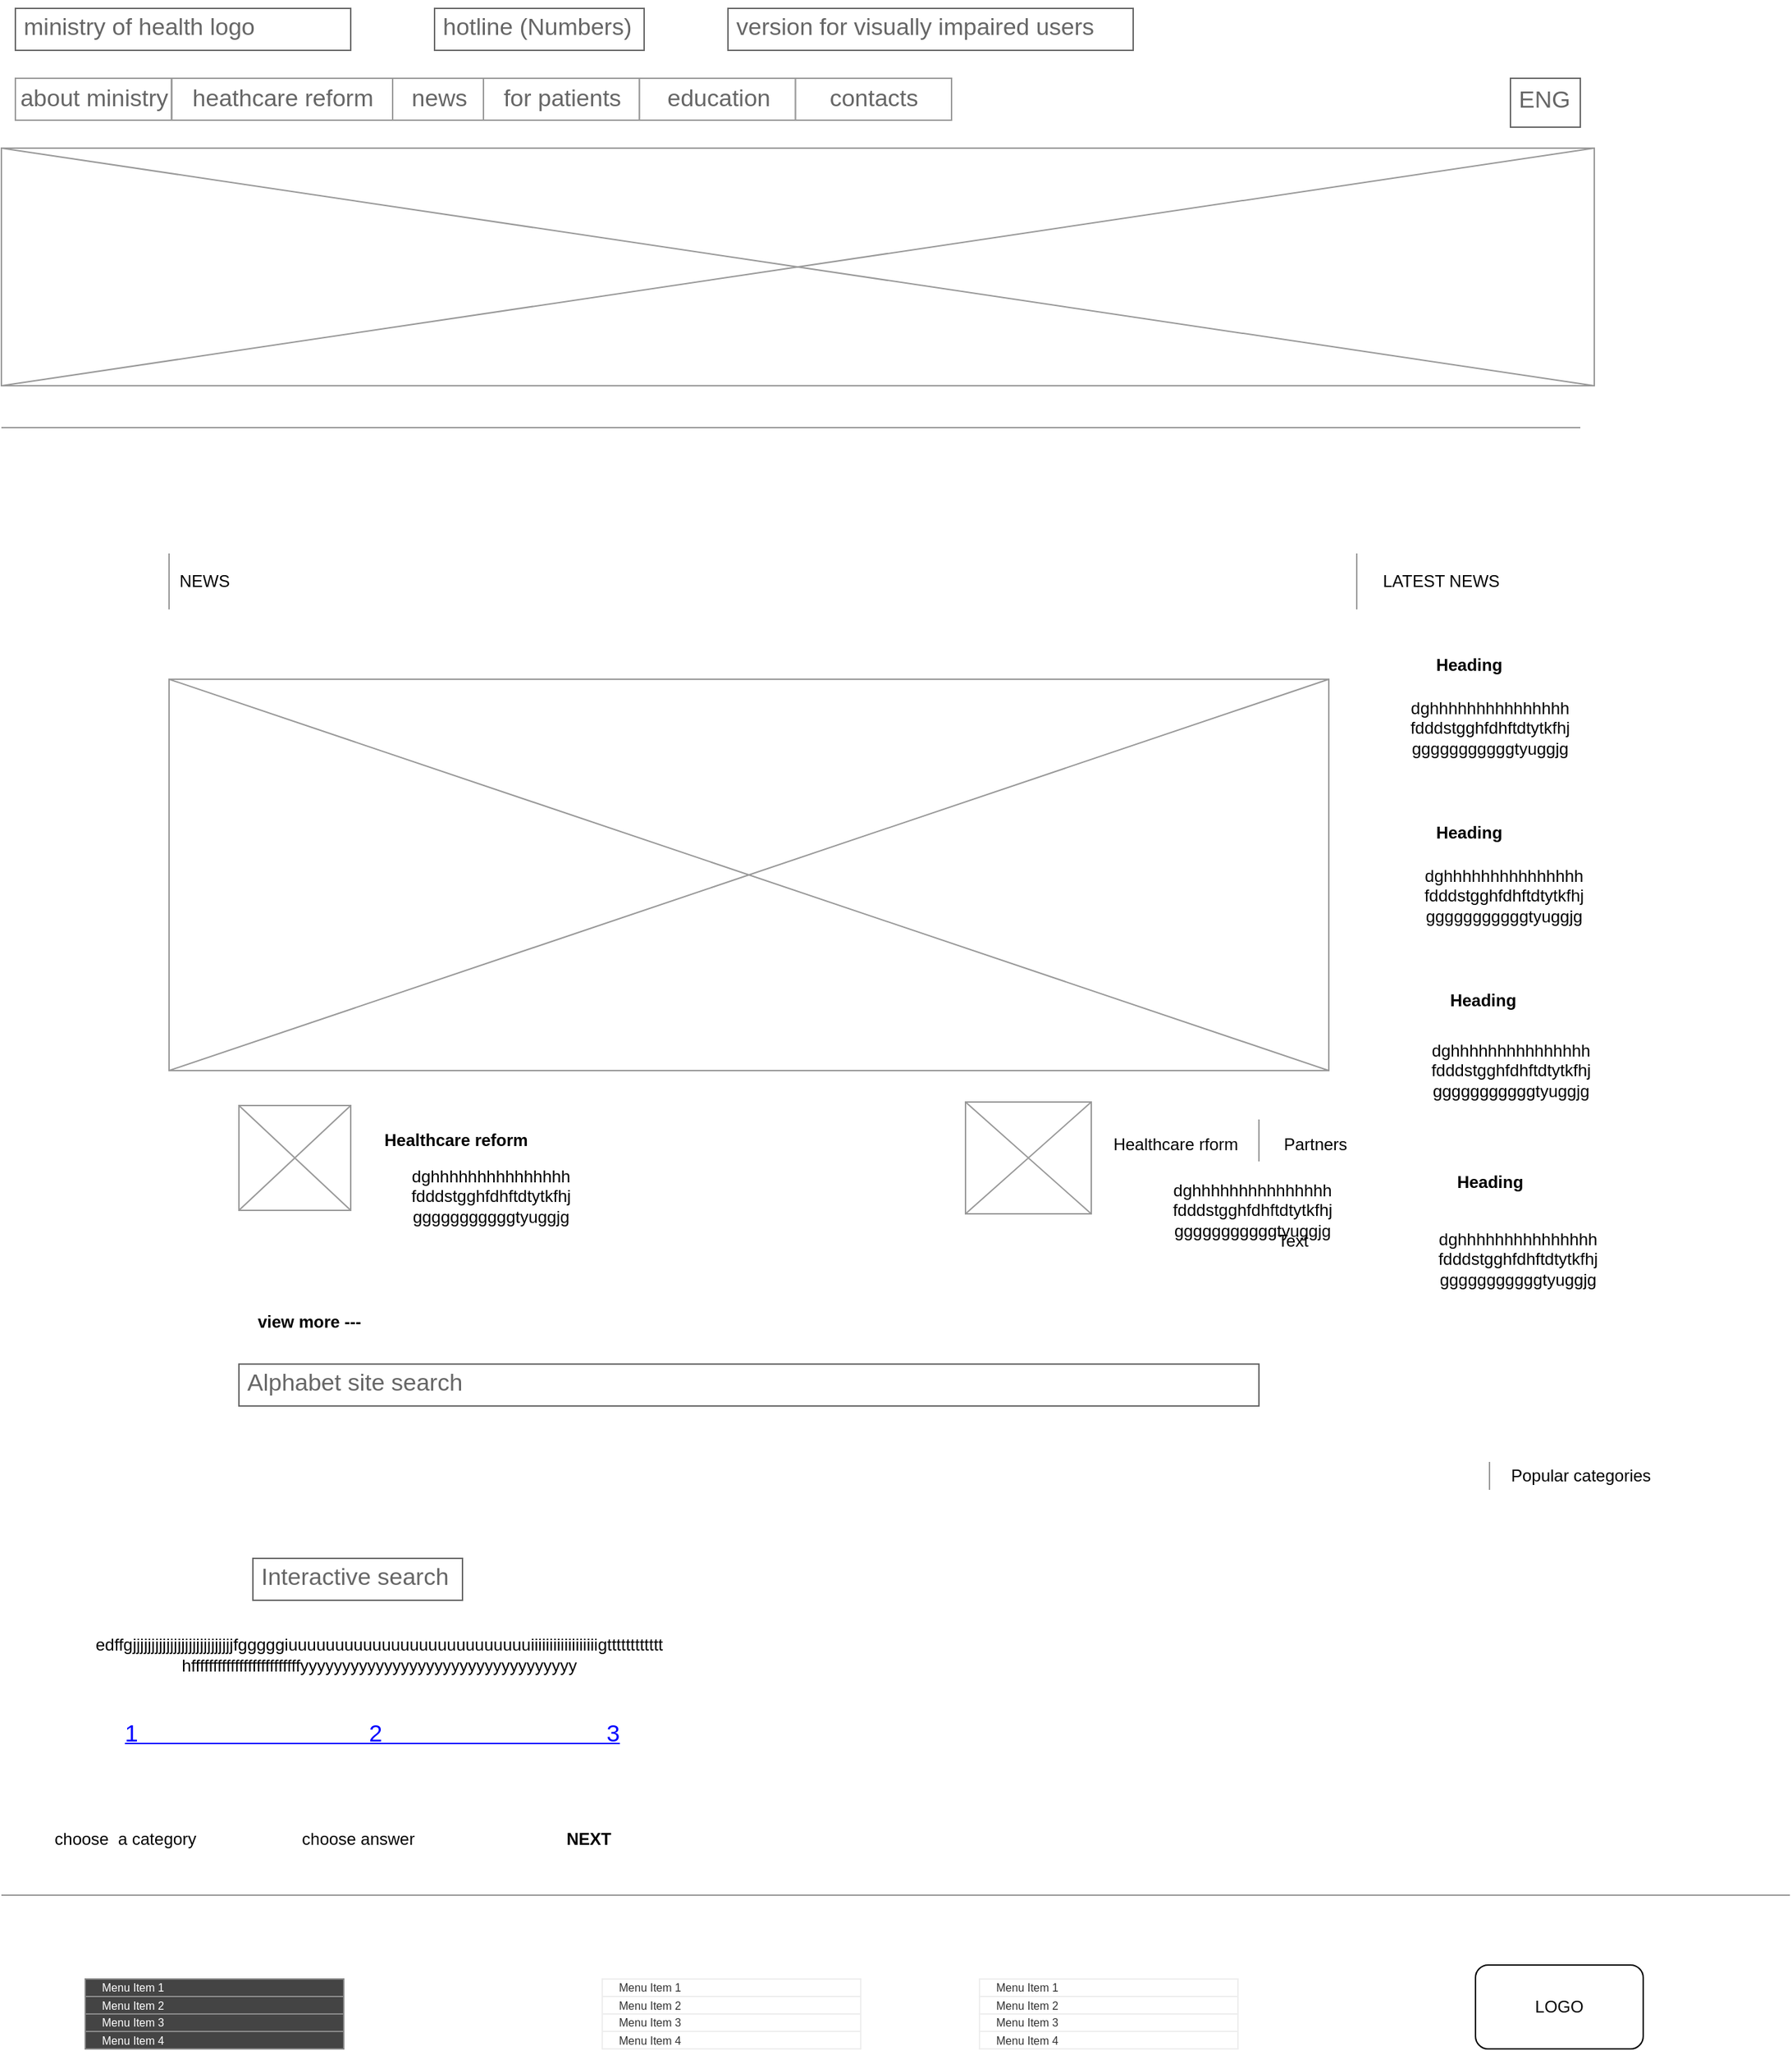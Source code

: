 <mxfile version="12.3.8" type="github" pages="1"><diagram id="qrm_pwaHL8_MbcOhw7pP" name="Page-1"><mxGraphModel dx="1019" dy="560" grid="1" gridSize="10" guides="1" tooltips="1" connect="1" arrows="1" fold="1" page="1" pageScale="1" pageWidth="850" pageHeight="1100" math="0" shadow="0"><root><mxCell id="0"/><mxCell id="1" parent="0"/><mxCell id="DoJSB6yX683I5UF5Hmhq-1" value="ministry of health logo" style="strokeWidth=1;shadow=0;dashed=0;align=center;html=1;shape=mxgraph.mockup.text.textBox;fontColor=#666666;align=left;fontSize=17;spacingLeft=4;spacingTop=-3;strokeColor=#666666;mainText=" vertex="1" parent="1"><mxGeometry x="20" y="20" width="240" height="30" as="geometry"/></mxCell><mxCell id="DoJSB6yX683I5UF5Hmhq-6" value="hotline (Numbers)" style="strokeWidth=1;shadow=0;dashed=0;align=center;html=1;shape=mxgraph.mockup.text.textBox;fontColor=#666666;align=left;fontSize=17;spacingLeft=4;spacingTop=-3;strokeColor=#666666;mainText=" vertex="1" parent="1"><mxGeometry x="320" y="20" width="150" height="30" as="geometry"/></mxCell><mxCell id="DoJSB6yX683I5UF5Hmhq-7" value="version for visually impaired users" style="strokeWidth=1;shadow=0;dashed=0;align=center;html=1;shape=mxgraph.mockup.text.textBox;fontColor=#666666;align=left;fontSize=17;spacingLeft=4;spacingTop=-3;strokeColor=#666666;mainText=" vertex="1" parent="1"><mxGeometry x="530" y="20" width="290" height="30" as="geometry"/></mxCell><mxCell id="DoJSB6yX683I5UF5Hmhq-8" value="" style="shape=image;html=1;verticalAlign=top;verticalLabelPosition=bottom;labelBackgroundColor=#ffffff;imageAspect=0;aspect=fixed;image=https://cdn4.iconfinder.com/data/icons/social-media-2110/64/Facebook-01-128.png" vertex="1" parent="1"><mxGeometry x="870" y="18" width="30" height="30" as="geometry"/></mxCell><mxCell id="DoJSB6yX683I5UF5Hmhq-9" value="" style="shape=image;html=1;verticalAlign=top;verticalLabelPosition=bottom;labelBackgroundColor=#ffffff;imageAspect=0;aspect=fixed;image=https://cdn4.iconfinder.com/data/icons/social-media-2110/64/YouTube-01-128.png" vertex="1" parent="1"><mxGeometry x="910" y="18" width="32" height="32" as="geometry"/></mxCell><mxCell id="DoJSB6yX683I5UF5Hmhq-10" value="" style="shape=image;html=1;verticalAlign=top;verticalLabelPosition=bottom;labelBackgroundColor=#ffffff;imageAspect=0;aspect=fixed;image=https://cdn4.iconfinder.com/data/icons/social-media-2110/64/Twitter-01-128.png" vertex="1" parent="1"><mxGeometry x="950" y="18" width="30" height="30" as="geometry"/></mxCell><mxCell id="DoJSB6yX683I5UF5Hmhq-20" value="" style="strokeWidth=1;shadow=0;dashed=0;align=center;html=1;shape=mxgraph.mockup.forms.rrect;rSize=0;strokeColor=#999999;" vertex="1" parent="1"><mxGeometry x="20" y="70" width="670" height="30" as="geometry"/></mxCell><mxCell id="DoJSB6yX683I5UF5Hmhq-21" value="about ministry" style="strokeColor=inherit;fillColor=inherit;gradientColor=inherit;strokeWidth=1;shadow=0;dashed=0;align=center;html=1;shape=mxgraph.mockup.forms.rrect;rSize=0;fontSize=17;fontColor=#666666;" vertex="1" parent="DoJSB6yX683I5UF5Hmhq-20"><mxGeometry width="111.667" height="30" as="geometry"/></mxCell><mxCell id="DoJSB6yX683I5UF5Hmhq-22" value="heathcare reform" style="strokeColor=inherit;fillColor=inherit;gradientColor=inherit;strokeWidth=1;shadow=0;dashed=0;align=center;html=1;shape=mxgraph.mockup.forms.rrect;rSize=0;fontSize=17;fontColor=#666666;" vertex="1" parent="DoJSB6yX683I5UF5Hmhq-20"><mxGeometry x="112" width="158" height="30" as="geometry"/></mxCell><mxCell id="DoJSB6yX683I5UF5Hmhq-23" value="news" style="strokeColor=inherit;fillColor=inherit;gradientColor=inherit;strokeWidth=1;shadow=0;dashed=0;align=center;html=1;shape=mxgraph.mockup.forms.rrect;rSize=0;fontSize=17;fontColor=#666666;" vertex="1" parent="DoJSB6yX683I5UF5Hmhq-20"><mxGeometry x="270" width="65" height="30" as="geometry"/></mxCell><mxCell id="DoJSB6yX683I5UF5Hmhq-24" value="for patients" style="strokeColor=inherit;fillColor=inherit;gradientColor=inherit;strokeWidth=1;shadow=0;dashed=0;align=center;html=1;shape=mxgraph.mockup.forms.rrect;rSize=0;fontSize=17;fontColor=#666666;" vertex="1" parent="DoJSB6yX683I5UF5Hmhq-20"><mxGeometry x="335" width="111.667" height="30" as="geometry"/></mxCell><mxCell id="DoJSB6yX683I5UF5Hmhq-25" value="education" style="strokeColor=inherit;fillColor=inherit;gradientColor=inherit;strokeWidth=1;shadow=0;dashed=0;align=center;html=1;shape=mxgraph.mockup.forms.rrect;rSize=0;fontSize=17;fontColor=#666666;" vertex="1" parent="DoJSB6yX683I5UF5Hmhq-20"><mxGeometry x="446.667" width="111.667" height="30" as="geometry"/></mxCell><mxCell id="DoJSB6yX683I5UF5Hmhq-26" value="contacts" style="strokeColor=inherit;fillColor=inherit;gradientColor=inherit;strokeWidth=1;shadow=0;dashed=0;align=center;html=1;shape=mxgraph.mockup.forms.rrect;rSize=0;fontSize=17;fontColor=#666666;" vertex="1" parent="DoJSB6yX683I5UF5Hmhq-20"><mxGeometry x="558.333" width="111.667" height="30" as="geometry"/></mxCell><mxCell id="DoJSB6yX683I5UF5Hmhq-27" value="" style="shape=image;html=1;verticalAlign=top;verticalLabelPosition=bottom;labelBackgroundColor=#ffffff;imageAspect=0;aspect=fixed;image=https://cdn1.iconfinder.com/data/icons/hawcons/32/698838-icon-111-search-128.png" vertex="1" parent="1"><mxGeometry x="1080" y="14" width="42" height="42" as="geometry"/></mxCell><mxCell id="DoJSB6yX683I5UF5Hmhq-28" value="ENG&amp;nbsp;" style="strokeWidth=1;shadow=0;dashed=0;align=center;html=1;shape=mxgraph.mockup.text.textBox;fontColor=#666666;align=left;fontSize=17;spacingLeft=4;spacingTop=-3;strokeColor=#666666;mainText=" vertex="1" parent="1"><mxGeometry x="1090" y="70" width="50" height="35" as="geometry"/></mxCell><mxCell id="DoJSB6yX683I5UF5Hmhq-29" value="" style="verticalLabelPosition=bottom;shadow=0;dashed=0;align=center;html=1;verticalAlign=top;strokeWidth=1;shape=mxgraph.mockup.markup.line;strokeColor=#999999;" vertex="1" parent="1"><mxGeometry x="10" y="110" width="1140" height="20" as="geometry"/></mxCell><mxCell id="DoJSB6yX683I5UF5Hmhq-30" value="" style="verticalLabelPosition=bottom;shadow=0;dashed=0;align=center;html=1;verticalAlign=top;strokeWidth=1;shape=mxgraph.mockup.graphics.simpleIcon;strokeColor=#999999;" vertex="1" parent="1"><mxGeometry x="10" y="120" width="1140" height="170" as="geometry"/></mxCell><mxCell id="DoJSB6yX683I5UF5Hmhq-32" value="" style="verticalLabelPosition=bottom;shadow=0;dashed=0;align=center;html=1;verticalAlign=top;strokeWidth=1;shape=mxgraph.mockup.markup.line;strokeColor=#999999;" vertex="1" parent="1"><mxGeometry x="10" y="310" width="1130" height="20" as="geometry"/></mxCell><mxCell id="DoJSB6yX683I5UF5Hmhq-33" value="" style="verticalLabelPosition=bottom;shadow=0;dashed=0;align=center;html=1;verticalAlign=top;strokeWidth=1;shape=mxgraph.mockup.markup.line;strokeColor=#999999;direction=north;" vertex="1" parent="1"><mxGeometry x="120" y="410" width="20" height="40" as="geometry"/></mxCell><mxCell id="DoJSB6yX683I5UF5Hmhq-36" value="NEWS" style="text;html=1;resizable=0;autosize=1;align=center;verticalAlign=middle;points=[];fillColor=none;strokeColor=none;rounded=0;" vertex="1" parent="1"><mxGeometry x="130" y="420" width="50" height="20" as="geometry"/></mxCell><mxCell id="DoJSB6yX683I5UF5Hmhq-39" value="" style="verticalLabelPosition=bottom;shadow=0;dashed=0;align=center;html=1;verticalAlign=top;strokeWidth=1;shape=mxgraph.mockup.markup.line;strokeColor=#999999;direction=north;" vertex="1" parent="1"><mxGeometry x="970" y="410" width="20" height="40" as="geometry"/></mxCell><mxCell id="DoJSB6yX683I5UF5Hmhq-40" value="LATEST NEWS" style="text;html=1;resizable=0;autosize=1;align=center;verticalAlign=middle;points=[];fillColor=none;strokeColor=none;rounded=0;" vertex="1" parent="1"><mxGeometry x="990" y="420" width="100" height="20" as="geometry"/></mxCell><mxCell id="DoJSB6yX683I5UF5Hmhq-41" value="" style="verticalLabelPosition=bottom;shadow=0;dashed=0;align=center;html=1;verticalAlign=top;strokeWidth=1;shape=mxgraph.mockup.graphics.simpleIcon;strokeColor=#999999;" vertex="1" parent="1"><mxGeometry x="130" y="500" width="830" height="280" as="geometry"/></mxCell><mxCell id="DoJSB6yX683I5UF5Hmhq-43" value="Heading" style="text;html=1;resizable=0;autosize=1;align=center;verticalAlign=middle;points=[];fillColor=none;strokeColor=none;rounded=0;fontStyle=1" vertex="1" parent="1"><mxGeometry x="1030" y="480" width="60" height="20" as="geometry"/></mxCell><mxCell id="DoJSB6yX683I5UF5Hmhq-57" value="dghhhhhhhhhhhhhhh&lt;br&gt;fdddstgghfdhftdtytkfhj&lt;br&gt;gggggggggggtyuggjg&lt;br&gt;" style="text;html=1;resizable=0;autosize=1;align=center;verticalAlign=middle;points=[];fillColor=none;strokeColor=none;rounded=0;" vertex="1" parent="1"><mxGeometry x="1010" y="510" width="130" height="50" as="geometry"/></mxCell><mxCell id="DoJSB6yX683I5UF5Hmhq-58" value="&lt;b&gt;Heading&lt;/b&gt;" style="text;html=1;resizable=0;autosize=1;align=center;verticalAlign=middle;points=[];fillColor=none;strokeColor=none;rounded=0;" vertex="1" parent="1"><mxGeometry x="1030" y="600" width="60" height="20" as="geometry"/></mxCell><mxCell id="DoJSB6yX683I5UF5Hmhq-59" value="&lt;b&gt;Heading&lt;/b&gt;" style="text;html=1;resizable=0;autosize=1;align=center;verticalAlign=middle;points=[];fillColor=none;strokeColor=none;rounded=0;" vertex="1" parent="1"><mxGeometry x="1040" y="720" width="60" height="20" as="geometry"/></mxCell><mxCell id="DoJSB6yX683I5UF5Hmhq-61" value="dghhhhhhhhhhhhhhh&lt;br&gt;fdddstgghfdhftdtytkfhj&lt;br&gt;gggggggggggtyuggjg" style="text;html=1;resizable=0;autosize=1;align=center;verticalAlign=middle;points=[];fillColor=none;strokeColor=none;rounded=0;" vertex="1" parent="1"><mxGeometry x="1020" y="630" width="130" height="50" as="geometry"/></mxCell><mxCell id="DoJSB6yX683I5UF5Hmhq-63" value="dghhhhhhhhhhhhhhh&lt;br&gt;fdddstgghfdhftdtytkfhj&lt;br&gt;gggggggggggtyuggjg" style="text;html=1;align=center;verticalAlign=middle;resizable=0;points=[];;autosize=1;" vertex="1" parent="1"><mxGeometry x="1025" y="755" width="130" height="50" as="geometry"/></mxCell><mxCell id="DoJSB6yX683I5UF5Hmhq-64" value="&lt;b&gt;Heading&lt;/b&gt;" style="text;html=1;resizable=0;autosize=1;align=center;verticalAlign=middle;points=[];fillColor=none;strokeColor=none;rounded=0;" vertex="1" parent="1"><mxGeometry x="1045" y="850" width="60" height="20" as="geometry"/></mxCell><mxCell id="DoJSB6yX683I5UF5Hmhq-67" value="dghhhhhhhhhhhhhhh&lt;br&gt;fdddstgghfdhftdtytkfhj&lt;br&gt;gggggggggggtyuggjg" style="text;html=1;resizable=0;autosize=1;align=center;verticalAlign=middle;points=[];fillColor=none;strokeColor=none;rounded=0;" vertex="1" parent="1"><mxGeometry x="1030" y="890" width="130" height="50" as="geometry"/></mxCell><mxCell id="DoJSB6yX683I5UF5Hmhq-68" value="&lt;b&gt;Healthcare reform&lt;/b&gt;" style="text;html=1;resizable=0;autosize=1;align=center;verticalAlign=middle;points=[];fillColor=none;strokeColor=none;rounded=0;" vertex="1" parent="1"><mxGeometry x="275" y="820" width="120" height="20" as="geometry"/></mxCell><mxCell id="DoJSB6yX683I5UF5Hmhq-69" value="" style="verticalLabelPosition=bottom;shadow=0;dashed=0;align=center;html=1;verticalAlign=top;strokeWidth=1;shape=mxgraph.mockup.graphics.simpleIcon;strokeColor=#999999;" vertex="1" parent="1"><mxGeometry x="180" y="805" width="80" height="75" as="geometry"/></mxCell><mxCell id="DoJSB6yX683I5UF5Hmhq-70" value="dghhhhhhhhhhhhhhh&lt;br&gt;fdddstgghfdhftdtytkfhj&lt;br&gt;gggggggggggtyuggjg" style="text;html=1;resizable=0;autosize=1;align=center;verticalAlign=middle;points=[];fillColor=none;strokeColor=none;rounded=0;" vertex="1" parent="1"><mxGeometry x="295" y="845" width="130" height="50" as="geometry"/></mxCell><mxCell id="DoJSB6yX683I5UF5Hmhq-71" value="Healthcare rform" style="text;html=1;align=center;verticalAlign=middle;resizable=0;points=[];;autosize=1;" vertex="1" parent="1"><mxGeometry x="800" y="822.5" width="100" height="20" as="geometry"/></mxCell><mxCell id="DoJSB6yX683I5UF5Hmhq-72" value="" style="verticalLabelPosition=bottom;shadow=0;dashed=0;align=center;html=1;verticalAlign=top;strokeWidth=1;shape=mxgraph.mockup.markup.line;strokeColor=#999999;direction=north;" vertex="1" parent="1"><mxGeometry x="900" y="815" width="20" height="30" as="geometry"/></mxCell><mxCell id="DoJSB6yX683I5UF5Hmhq-75" value="Partners" style="text;html=1;resizable=0;autosize=1;align=center;verticalAlign=middle;points=[];fillColor=none;strokeColor=none;rounded=0;" vertex="1" parent="1"><mxGeometry x="920" y="822.5" width="60" height="20" as="geometry"/></mxCell><mxCell id="DoJSB6yX683I5UF5Hmhq-80" value="dghhhhhhhhhhhhhhh&lt;br&gt;fdddstgghfdhftdtytkfhj&lt;br&gt;gggggggggggtyuggjg" style="text;html=1;resizable=0;autosize=1;align=center;verticalAlign=middle;points=[];fillColor=none;strokeColor=none;rounded=0;" vertex="1" parent="1"><mxGeometry x="840" y="855" width="130" height="50" as="geometry"/></mxCell><mxCell id="DoJSB6yX683I5UF5Hmhq-81" value="Text" style="text;html=1;align=center;verticalAlign=middle;resizable=0;points=[];;autosize=1;" vertex="1" parent="1"><mxGeometry x="914" y="892" width="40" height="20" as="geometry"/></mxCell><mxCell id="DoJSB6yX683I5UF5Hmhq-82" value="" style="verticalLabelPosition=bottom;shadow=0;dashed=0;align=center;html=1;verticalAlign=top;strokeWidth=1;shape=mxgraph.mockup.graphics.simpleIcon;strokeColor=#999999;" vertex="1" parent="1"><mxGeometry x="700" y="802.5" width="90" height="80" as="geometry"/></mxCell><mxCell id="DoJSB6yX683I5UF5Hmhq-83" value="&lt;b&gt;view more ---&lt;/b&gt;" style="text;html=1;resizable=0;autosize=1;align=center;verticalAlign=middle;points=[];fillColor=none;strokeColor=none;rounded=0;" vertex="1" parent="1"><mxGeometry x="185" y="950" width="90" height="20" as="geometry"/></mxCell><mxCell id="DoJSB6yX683I5UF5Hmhq-84" value="Alphabet site search&amp;nbsp;" style="strokeWidth=1;shadow=0;dashed=0;align=center;html=1;shape=mxgraph.mockup.text.textBox;fontColor=#666666;align=left;fontSize=17;spacingLeft=4;spacingTop=-3;strokeColor=#666666;mainText=" vertex="1" parent="1"><mxGeometry x="180" y="990" width="730" height="30" as="geometry"/></mxCell><mxCell id="DoJSB6yX683I5UF5Hmhq-85" value="" style="shape=image;html=1;verticalAlign=top;verticalLabelPosition=bottom;labelBackgroundColor=#ffffff;imageAspect=0;aspect=fixed;image=https://cdn3.iconfinder.com/data/icons/tango-icon-library/48/system-search-128.png" vertex="1" parent="1"><mxGeometry x="875" y="987.5" width="35" height="35" as="geometry"/></mxCell><mxCell id="DoJSB6yX683I5UF5Hmhq-92" value="" style="shape=image;html=1;verticalAlign=top;verticalLabelPosition=bottom;labelBackgroundColor=#ffffff;imageAspect=0;aspect=fixed;image=https://cdn4.iconfinder.com/data/icons/evil-icons-user-interface/64/menu-128.png" vertex="1" parent="1"><mxGeometry x="1060" y="1080" width="170" height="170" as="geometry"/></mxCell><mxCell id="DoJSB6yX683I5UF5Hmhq-95" value="" style="verticalLabelPosition=bottom;shadow=0;dashed=0;align=center;html=1;verticalAlign=top;strokeWidth=1;shape=mxgraph.mockup.markup.line;strokeColor=#999999;direction=north;" vertex="1" parent="1"><mxGeometry x="1065" y="1060" width="20" height="20" as="geometry"/></mxCell><mxCell id="DoJSB6yX683I5UF5Hmhq-96" value="Popular categories" style="text;html=1;resizable=0;autosize=1;align=center;verticalAlign=middle;points=[];fillColor=none;strokeColor=none;rounded=0;" vertex="1" parent="1"><mxGeometry x="1080" y="1060" width="120" height="20" as="geometry"/></mxCell><mxCell id="DoJSB6yX683I5UF5Hmhq-99" value="Interactive search&amp;nbsp;" style="strokeWidth=1;shadow=0;dashed=0;align=center;html=1;shape=mxgraph.mockup.text.textBox;fontColor=#666666;align=left;fontSize=17;spacingLeft=4;spacingTop=-3;strokeColor=#666666;mainText=" vertex="1" parent="1"><mxGeometry x="190" y="1129" width="150" height="30" as="geometry"/></mxCell><mxCell id="DoJSB6yX683I5UF5Hmhq-100" value="edffgjjjjjjjjjjjjjjjjjjjjjjjjjjjfgggggiuuuuuuuuuuuuuuuuuuuuuuuuuuiiiiiiiiiiiiiiiiiigtttttttttttt&lt;br&gt;hfffffffffffffffffffffffffyyyyyyyyyyyyyyyyyyyyyyyyyyyyyyyyy" style="text;html=1;resizable=0;autosize=1;align=center;verticalAlign=middle;points=[];fillColor=none;strokeColor=none;rounded=0;" vertex="1" parent="1"><mxGeometry x="70" y="1183" width="420" height="30" as="geometry"/></mxCell><mxCell id="DoJSB6yX683I5UF5Hmhq-101" value="1&amp;nbsp; &amp;nbsp; &amp;nbsp; &amp;nbsp; &amp;nbsp; &amp;nbsp; &amp;nbsp; &amp;nbsp; &amp;nbsp; &amp;nbsp; &amp;nbsp; &amp;nbsp; &amp;nbsp; &amp;nbsp; &amp;nbsp; &amp;nbsp; &amp;nbsp; &amp;nbsp;2&amp;nbsp; &amp;nbsp; &amp;nbsp; &amp;nbsp; &amp;nbsp; &amp;nbsp; &amp;nbsp; &amp;nbsp; &amp;nbsp; &amp;nbsp; &amp;nbsp; &amp;nbsp; &amp;nbsp; &amp;nbsp; &amp;nbsp; &amp;nbsp; &amp;nbsp; 3" style="strokeWidth=1;shadow=0;dashed=0;align=center;html=1;shape=mxgraph.mockup.text.alphanumeric;linkText=;html=1;fontStyle=4;fontSize=17;fontColor=#0000ff;" vertex="1" parent="1"><mxGeometry x="50" y="1230" width="450" height="50" as="geometry"/></mxCell><mxCell id="DoJSB6yX683I5UF5Hmhq-102" value="choose&amp;nbsp; a category&amp;nbsp;" style="text;html=1;resizable=0;autosize=1;align=center;verticalAlign=middle;points=[];fillColor=none;strokeColor=none;rounded=0;" vertex="1" parent="1"><mxGeometry x="40" y="1320" width="120" height="20" as="geometry"/></mxCell><mxCell id="DoJSB6yX683I5UF5Hmhq-103" value="choose answer" style="text;html=1;resizable=0;autosize=1;align=center;verticalAlign=middle;points=[];fillColor=none;strokeColor=none;rounded=0;" vertex="1" parent="1"><mxGeometry x="215" y="1320" width="100" height="20" as="geometry"/></mxCell><mxCell id="DoJSB6yX683I5UF5Hmhq-104" value="&lt;b&gt;NEXT&lt;/b&gt;" style="text;html=1;resizable=0;autosize=1;align=center;verticalAlign=middle;points=[];fillColor=none;strokeColor=none;rounded=0;" vertex="1" parent="1"><mxGeometry x="405" y="1320" width="50" height="20" as="geometry"/></mxCell><mxCell id="DoJSB6yX683I5UF5Hmhq-105" value="" style="verticalLabelPosition=bottom;shadow=0;dashed=0;align=center;html=1;verticalAlign=top;strokeWidth=1;shape=mxgraph.mockup.markup.line;strokeColor=#999999;" vertex="1" parent="1"><mxGeometry x="10" y="1360" width="1280" height="20" as="geometry"/></mxCell><mxCell id="DoJSB6yX683I5UF5Hmhq-106" value="" style="strokeWidth=1;html=1;shadow=0;dashed=0;shape=mxgraph.android.rrect;rSize=0;strokeColor=#888888;fillColor=#444444;" vertex="1" parent="1"><mxGeometry x="70" y="1430" width="185" height="50" as="geometry"/></mxCell><mxCell id="DoJSB6yX683I5UF5Hmhq-107" value="Menu Item 1" style="strokeColor=inherit;fillColor=inherit;gradientColor=inherit;strokeWidth=1;html=1;shadow=0;dashed=0;shape=mxgraph.android.rrect;rSize=0;align=left;spacingLeft=10;fontSize=8;fontColor=#ffffff;" vertex="1" parent="DoJSB6yX683I5UF5Hmhq-106"><mxGeometry width="185" height="12.5" as="geometry"/></mxCell><mxCell id="DoJSB6yX683I5UF5Hmhq-108" value="Menu Item 2" style="strokeColor=inherit;fillColor=inherit;gradientColor=inherit;strokeWidth=1;html=1;shadow=0;dashed=0;shape=mxgraph.android.rrect;rSize=0;align=left;spacingLeft=10;fontSize=8;fontColor=#ffffff;" vertex="1" parent="DoJSB6yX683I5UF5Hmhq-106"><mxGeometry y="12.5" width="185" height="12.5" as="geometry"/></mxCell><mxCell id="DoJSB6yX683I5UF5Hmhq-109" value="Menu Item 3" style="strokeColor=inherit;fillColor=inherit;gradientColor=inherit;strokeWidth=1;html=1;shadow=0;dashed=0;shape=mxgraph.android.rrect;rSize=0;align=left;spacingLeft=10;fontSize=8;fontColor=#ffffff;" vertex="1" parent="DoJSB6yX683I5UF5Hmhq-106"><mxGeometry y="25" width="185" height="12.5" as="geometry"/></mxCell><mxCell id="DoJSB6yX683I5UF5Hmhq-110" value="Menu Item 4" style="strokeColor=inherit;fillColor=inherit;gradientColor=inherit;strokeWidth=1;html=1;shadow=0;dashed=0;shape=mxgraph.android.rrect;rSize=0;align=left;spacingLeft=10;fontSize=8;fontColor=#ffffff;" vertex="1" parent="DoJSB6yX683I5UF5Hmhq-106"><mxGeometry y="37.5" width="185" height="12.5" as="geometry"/></mxCell><mxCell id="DoJSB6yX683I5UF5Hmhq-111" value="" style="strokeWidth=1;html=1;shadow=0;dashed=0;shape=mxgraph.android.rrect;rSize=0;strokeColor=#eeeeee;fillColor=#ffffff;gradientColor=none;" vertex="1" parent="1"><mxGeometry x="440" y="1430" width="185" height="50" as="geometry"/></mxCell><mxCell id="DoJSB6yX683I5UF5Hmhq-112" value="Menu Item 1" style="strokeColor=inherit;fillColor=inherit;gradientColor=inherit;strokeWidth=1;html=1;shadow=0;dashed=0;shape=mxgraph.android.rrect;rSize=0;align=left;spacingLeft=10;fontSize=8;fontColor=#333333;" vertex="1" parent="DoJSB6yX683I5UF5Hmhq-111"><mxGeometry width="185" height="12.5" as="geometry"/></mxCell><mxCell id="DoJSB6yX683I5UF5Hmhq-113" value="Menu Item 2" style="strokeColor=inherit;fillColor=inherit;gradientColor=inherit;strokeWidth=1;html=1;shadow=0;dashed=0;shape=mxgraph.android.rrect;rSize=0;align=left;spacingLeft=10;fontSize=8;fontColor=#333333;" vertex="1" parent="DoJSB6yX683I5UF5Hmhq-111"><mxGeometry y="12.5" width="185" height="12.5" as="geometry"/></mxCell><mxCell id="DoJSB6yX683I5UF5Hmhq-114" value="Menu Item 3" style="strokeColor=inherit;fillColor=inherit;gradientColor=inherit;strokeWidth=1;html=1;shadow=0;dashed=0;shape=mxgraph.android.rrect;rSize=0;align=left;spacingLeft=10;fontSize=8;fontColor=#333333;" vertex="1" parent="DoJSB6yX683I5UF5Hmhq-111"><mxGeometry y="25" width="185" height="12.5" as="geometry"/></mxCell><mxCell id="DoJSB6yX683I5UF5Hmhq-115" value="Menu Item 4" style="strokeColor=inherit;fillColor=inherit;gradientColor=inherit;strokeWidth=1;html=1;shadow=0;dashed=0;shape=mxgraph.android.rrect;rSize=0;align=left;spacingLeft=10;fontSize=8;fontColor=#333333;" vertex="1" parent="DoJSB6yX683I5UF5Hmhq-111"><mxGeometry y="37.5" width="185" height="12.5" as="geometry"/></mxCell><mxCell id="DoJSB6yX683I5UF5Hmhq-116" value="" style="strokeWidth=1;html=1;shadow=0;dashed=0;shape=mxgraph.android.rrect;rSize=0;strokeColor=#eeeeee;fillColor=#ffffff;gradientColor=none;" vertex="1" parent="1"><mxGeometry x="710" y="1430" width="185" height="50" as="geometry"/></mxCell><mxCell id="DoJSB6yX683I5UF5Hmhq-117" value="Menu Item 1" style="strokeColor=inherit;fillColor=inherit;gradientColor=inherit;strokeWidth=1;html=1;shadow=0;dashed=0;shape=mxgraph.android.rrect;rSize=0;align=left;spacingLeft=10;fontSize=8;fontColor=#333333;" vertex="1" parent="DoJSB6yX683I5UF5Hmhq-116"><mxGeometry width="185" height="12.5" as="geometry"/></mxCell><mxCell id="DoJSB6yX683I5UF5Hmhq-118" value="Menu Item 2" style="strokeColor=inherit;fillColor=inherit;gradientColor=inherit;strokeWidth=1;html=1;shadow=0;dashed=0;shape=mxgraph.android.rrect;rSize=0;align=left;spacingLeft=10;fontSize=8;fontColor=#333333;" vertex="1" parent="DoJSB6yX683I5UF5Hmhq-116"><mxGeometry y="12.5" width="185" height="12.5" as="geometry"/></mxCell><mxCell id="DoJSB6yX683I5UF5Hmhq-119" value="Menu Item 3" style="strokeColor=inherit;fillColor=inherit;gradientColor=inherit;strokeWidth=1;html=1;shadow=0;dashed=0;shape=mxgraph.android.rrect;rSize=0;align=left;spacingLeft=10;fontSize=8;fontColor=#333333;" vertex="1" parent="DoJSB6yX683I5UF5Hmhq-116"><mxGeometry y="25" width="185" height="12.5" as="geometry"/></mxCell><mxCell id="DoJSB6yX683I5UF5Hmhq-120" value="Menu Item 4" style="strokeColor=inherit;fillColor=inherit;gradientColor=inherit;strokeWidth=1;html=1;shadow=0;dashed=0;shape=mxgraph.android.rrect;rSize=0;align=left;spacingLeft=10;fontSize=8;fontColor=#333333;" vertex="1" parent="DoJSB6yX683I5UF5Hmhq-116"><mxGeometry y="37.5" width="185" height="12.5" as="geometry"/></mxCell><mxCell id="DoJSB6yX683I5UF5Hmhq-126" value="LOGO" style="rounded=1;whiteSpace=wrap;html=1;" vertex="1" parent="1"><mxGeometry x="1065" y="1420" width="120" height="60" as="geometry"/></mxCell></root></mxGraphModel></diagram></mxfile>